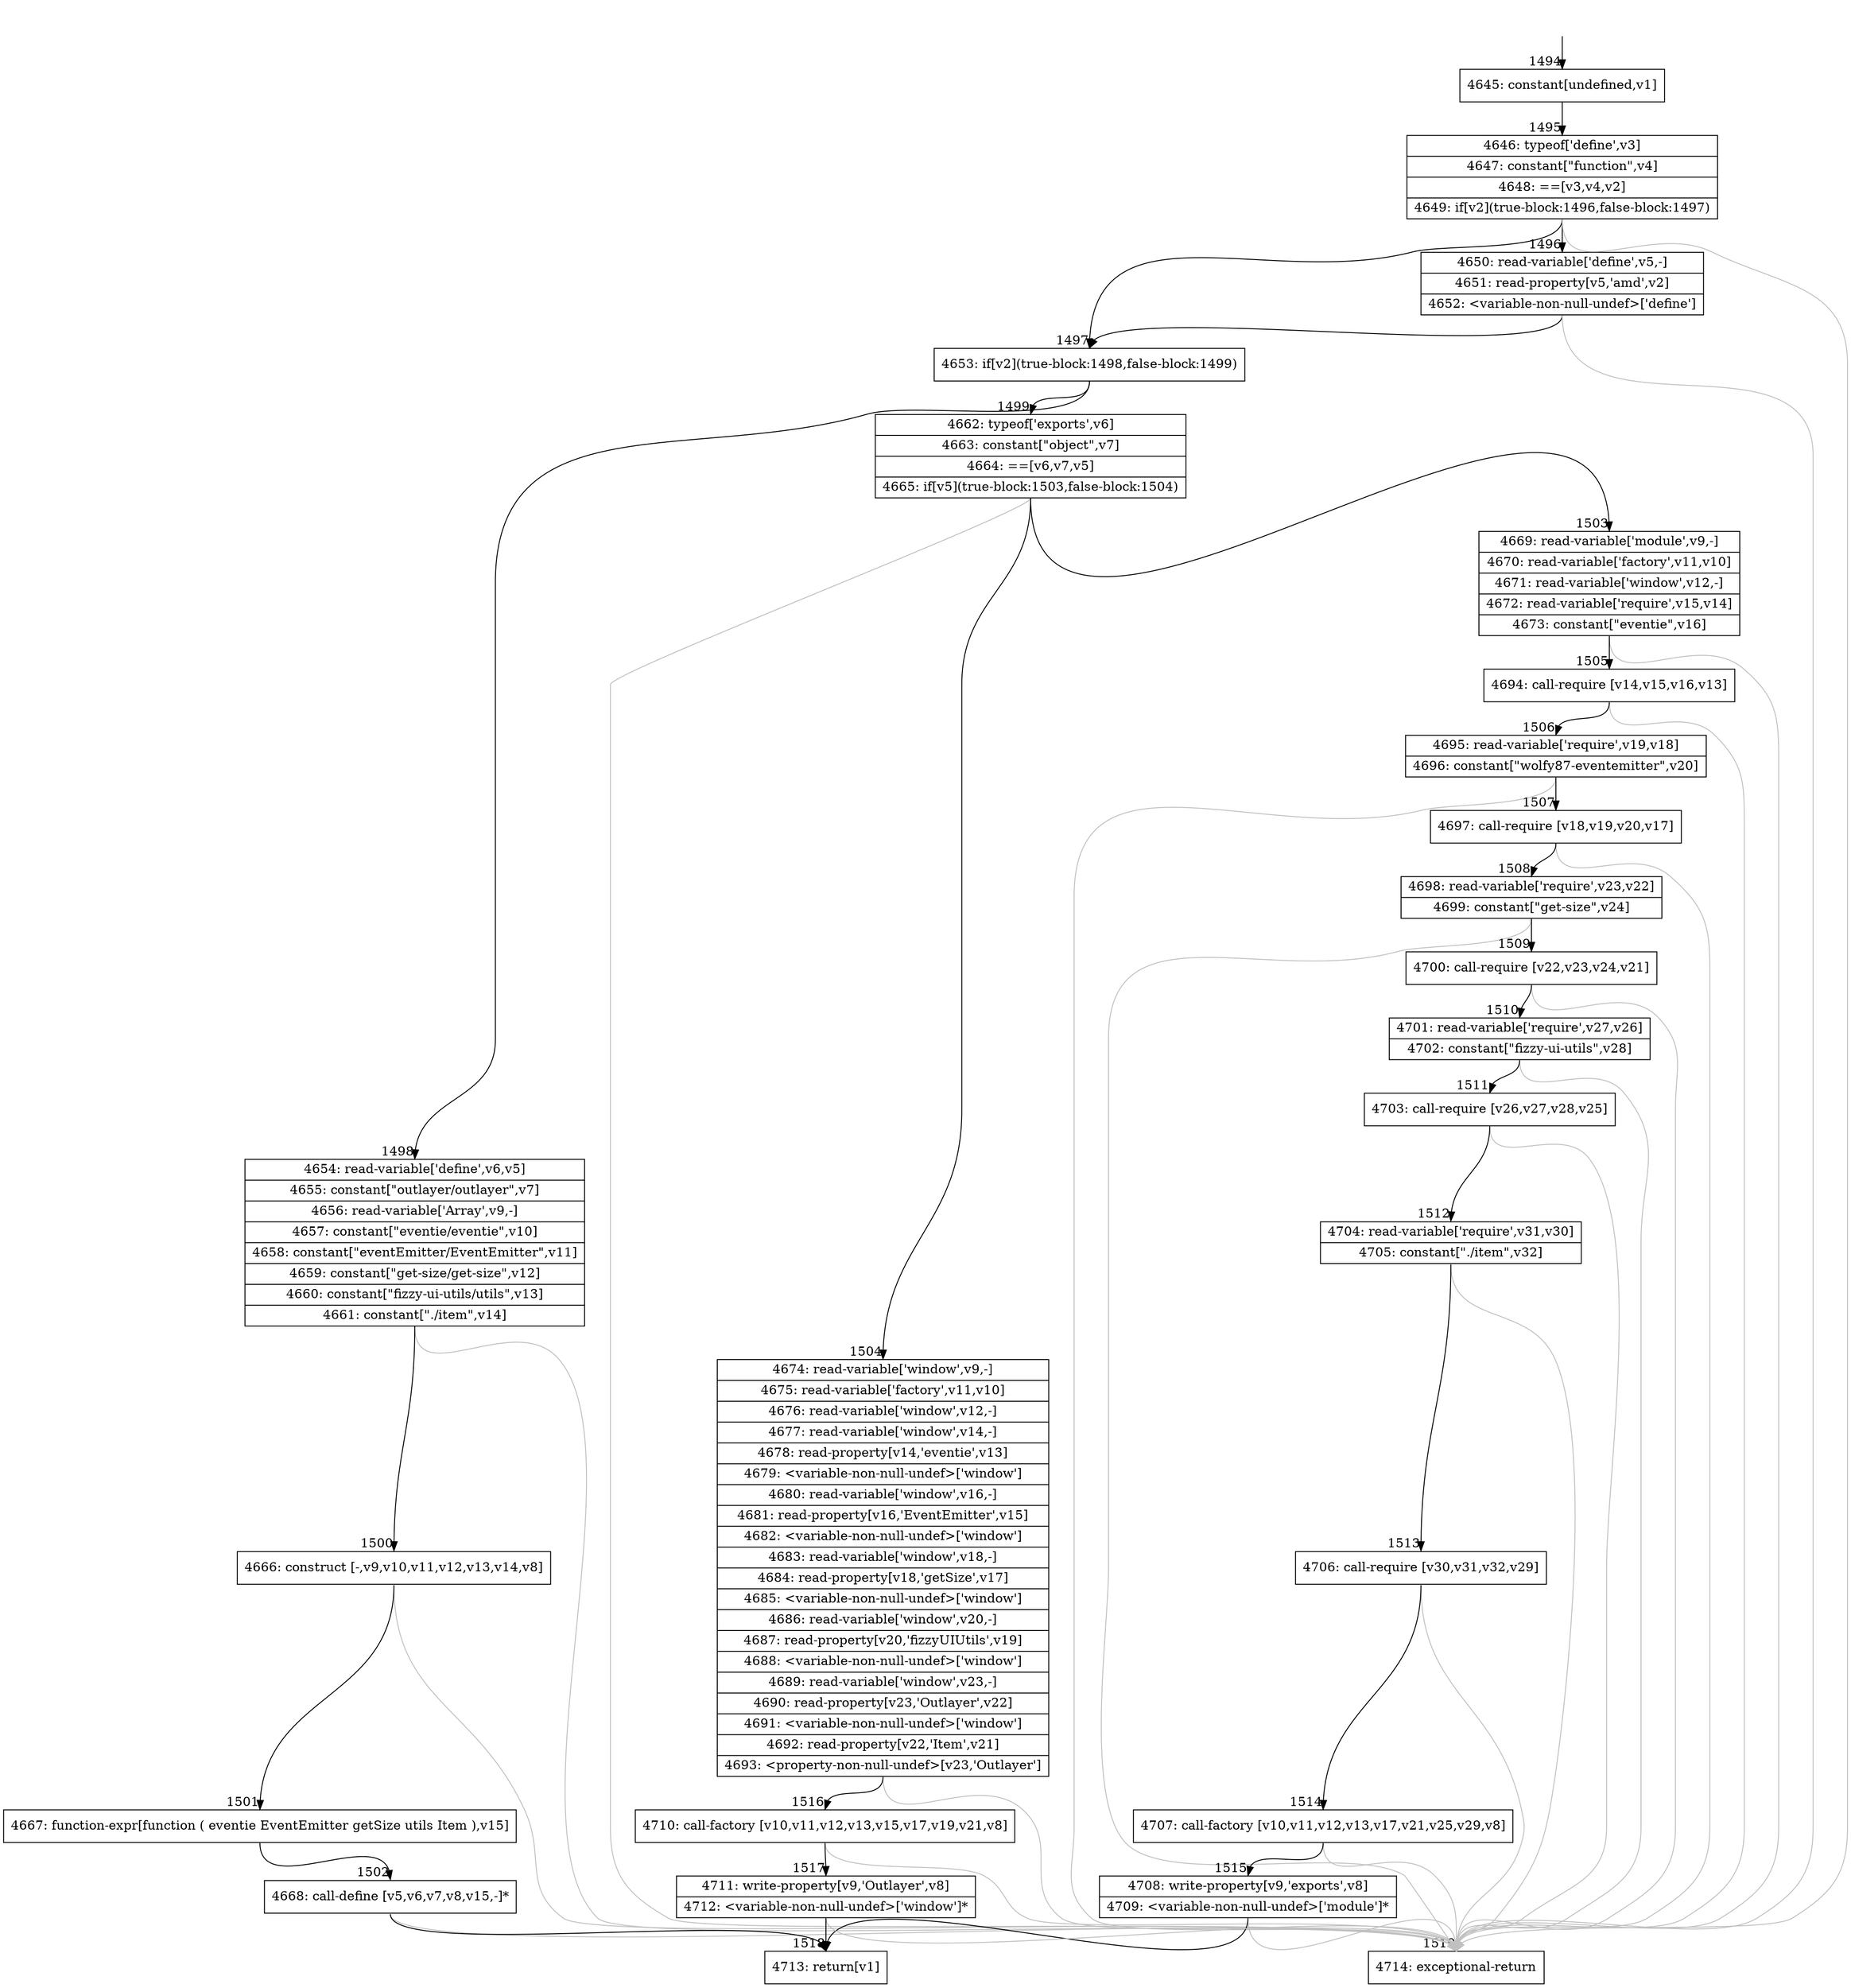 digraph {
rankdir="TD"
BB_entry135[shape=none,label=""];
BB_entry135 -> BB1494 [tailport=s, headport=n, headlabel="    1494"]
BB1494 [shape=record label="{4645: constant[undefined,v1]}" ] 
BB1494 -> BB1495 [tailport=s, headport=n, headlabel="      1495"]
BB1495 [shape=record label="{4646: typeof['define',v3]|4647: constant[\"function\",v4]|4648: ==[v3,v4,v2]|4649: if[v2](true-block:1496,false-block:1497)}" ] 
BB1495 -> BB1497 [tailport=s, headport=n, headlabel="      1497"]
BB1495 -> BB1496 [tailport=s, headport=n, headlabel="      1496"]
BB1495 -> BB1519 [tailport=s, headport=n, color=gray, headlabel="      1519"]
BB1496 [shape=record label="{4650: read-variable['define',v5,-]|4651: read-property[v5,'amd',v2]|4652: \<variable-non-null-undef\>['define']}" ] 
BB1496 -> BB1497 [tailport=s, headport=n]
BB1496 -> BB1519 [tailport=s, headport=n, color=gray]
BB1497 [shape=record label="{4653: if[v2](true-block:1498,false-block:1499)}" ] 
BB1497 -> BB1498 [tailport=s, headport=n, headlabel="      1498"]
BB1497 -> BB1499 [tailport=s, headport=n, headlabel="      1499"]
BB1498 [shape=record label="{4654: read-variable['define',v6,v5]|4655: constant[\"outlayer/outlayer\",v7]|4656: read-variable['Array',v9,-]|4657: constant[\"eventie/eventie\",v10]|4658: constant[\"eventEmitter/EventEmitter\",v11]|4659: constant[\"get-size/get-size\",v12]|4660: constant[\"fizzy-ui-utils/utils\",v13]|4661: constant[\"./item\",v14]}" ] 
BB1498 -> BB1500 [tailport=s, headport=n, headlabel="      1500"]
BB1498 -> BB1519 [tailport=s, headport=n, color=gray]
BB1499 [shape=record label="{4662: typeof['exports',v6]|4663: constant[\"object\",v7]|4664: ==[v6,v7,v5]|4665: if[v5](true-block:1503,false-block:1504)}" ] 
BB1499 -> BB1503 [tailport=s, headport=n, headlabel="      1503"]
BB1499 -> BB1504 [tailport=s, headport=n, headlabel="      1504"]
BB1499 -> BB1519 [tailport=s, headport=n, color=gray]
BB1500 [shape=record label="{4666: construct [-,v9,v10,v11,v12,v13,v14,v8]}" ] 
BB1500 -> BB1501 [tailport=s, headport=n, headlabel="      1501"]
BB1500 -> BB1519 [tailport=s, headport=n, color=gray]
BB1501 [shape=record label="{4667: function-expr[function ( eventie EventEmitter getSize utils Item ),v15]}" ] 
BB1501 -> BB1502 [tailport=s, headport=n, headlabel="      1502"]
BB1502 [shape=record label="{4668: call-define [v5,v6,v7,v8,v15,-]*}" ] 
BB1502 -> BB1518 [tailport=s, headport=n, headlabel="      1518"]
BB1502 -> BB1519 [tailport=s, headport=n, color=gray]
BB1503 [shape=record label="{4669: read-variable['module',v9,-]|4670: read-variable['factory',v11,v10]|4671: read-variable['window',v12,-]|4672: read-variable['require',v15,v14]|4673: constant[\"eventie\",v16]}" ] 
BB1503 -> BB1505 [tailport=s, headport=n, headlabel="      1505"]
BB1503 -> BB1519 [tailport=s, headport=n, color=gray]
BB1504 [shape=record label="{4674: read-variable['window',v9,-]|4675: read-variable['factory',v11,v10]|4676: read-variable['window',v12,-]|4677: read-variable['window',v14,-]|4678: read-property[v14,'eventie',v13]|4679: \<variable-non-null-undef\>['window']|4680: read-variable['window',v16,-]|4681: read-property[v16,'EventEmitter',v15]|4682: \<variable-non-null-undef\>['window']|4683: read-variable['window',v18,-]|4684: read-property[v18,'getSize',v17]|4685: \<variable-non-null-undef\>['window']|4686: read-variable['window',v20,-]|4687: read-property[v20,'fizzyUIUtils',v19]|4688: \<variable-non-null-undef\>['window']|4689: read-variable['window',v23,-]|4690: read-property[v23,'Outlayer',v22]|4691: \<variable-non-null-undef\>['window']|4692: read-property[v22,'Item',v21]|4693: \<property-non-null-undef\>[v23,'Outlayer']}" ] 
BB1504 -> BB1516 [tailport=s, headport=n, headlabel="      1516"]
BB1504 -> BB1519 [tailport=s, headport=n, color=gray]
BB1505 [shape=record label="{4694: call-require [v14,v15,v16,v13]}" ] 
BB1505 -> BB1506 [tailport=s, headport=n, headlabel="      1506"]
BB1505 -> BB1519 [tailport=s, headport=n, color=gray]
BB1506 [shape=record label="{4695: read-variable['require',v19,v18]|4696: constant[\"wolfy87-eventemitter\",v20]}" ] 
BB1506 -> BB1507 [tailport=s, headport=n, headlabel="      1507"]
BB1506 -> BB1519 [tailport=s, headport=n, color=gray]
BB1507 [shape=record label="{4697: call-require [v18,v19,v20,v17]}" ] 
BB1507 -> BB1508 [tailport=s, headport=n, headlabel="      1508"]
BB1507 -> BB1519 [tailport=s, headport=n, color=gray]
BB1508 [shape=record label="{4698: read-variable['require',v23,v22]|4699: constant[\"get-size\",v24]}" ] 
BB1508 -> BB1509 [tailport=s, headport=n, headlabel="      1509"]
BB1508 -> BB1519 [tailport=s, headport=n, color=gray]
BB1509 [shape=record label="{4700: call-require [v22,v23,v24,v21]}" ] 
BB1509 -> BB1510 [tailport=s, headport=n, headlabel="      1510"]
BB1509 -> BB1519 [tailport=s, headport=n, color=gray]
BB1510 [shape=record label="{4701: read-variable['require',v27,v26]|4702: constant[\"fizzy-ui-utils\",v28]}" ] 
BB1510 -> BB1511 [tailport=s, headport=n, headlabel="      1511"]
BB1510 -> BB1519 [tailport=s, headport=n, color=gray]
BB1511 [shape=record label="{4703: call-require [v26,v27,v28,v25]}" ] 
BB1511 -> BB1512 [tailport=s, headport=n, headlabel="      1512"]
BB1511 -> BB1519 [tailport=s, headport=n, color=gray]
BB1512 [shape=record label="{4704: read-variable['require',v31,v30]|4705: constant[\"./item\",v32]}" ] 
BB1512 -> BB1513 [tailport=s, headport=n, headlabel="      1513"]
BB1512 -> BB1519 [tailport=s, headport=n, color=gray]
BB1513 [shape=record label="{4706: call-require [v30,v31,v32,v29]}" ] 
BB1513 -> BB1514 [tailport=s, headport=n, headlabel="      1514"]
BB1513 -> BB1519 [tailport=s, headport=n, color=gray]
BB1514 [shape=record label="{4707: call-factory [v10,v11,v12,v13,v17,v21,v25,v29,v8]}" ] 
BB1514 -> BB1515 [tailport=s, headport=n, headlabel="      1515"]
BB1514 -> BB1519 [tailport=s, headport=n, color=gray]
BB1515 [shape=record label="{4708: write-property[v9,'exports',v8]|4709: \<variable-non-null-undef\>['module']*}" ] 
BB1515 -> BB1518 [tailport=s, headport=n]
BB1515 -> BB1519 [tailport=s, headport=n, color=gray]
BB1516 [shape=record label="{4710: call-factory [v10,v11,v12,v13,v15,v17,v19,v21,v8]}" ] 
BB1516 -> BB1517 [tailport=s, headport=n, headlabel="      1517"]
BB1516 -> BB1519 [tailport=s, headport=n, color=gray]
BB1517 [shape=record label="{4711: write-property[v9,'Outlayer',v8]|4712: \<variable-non-null-undef\>['window']*}" ] 
BB1517 -> BB1518 [tailport=s, headport=n]
BB1517 -> BB1519 [tailport=s, headport=n, color=gray]
BB1518 [shape=record label="{4713: return[v1]}" ] 
BB1519 [shape=record label="{4714: exceptional-return}" ] 
//#$~ 2078
}
